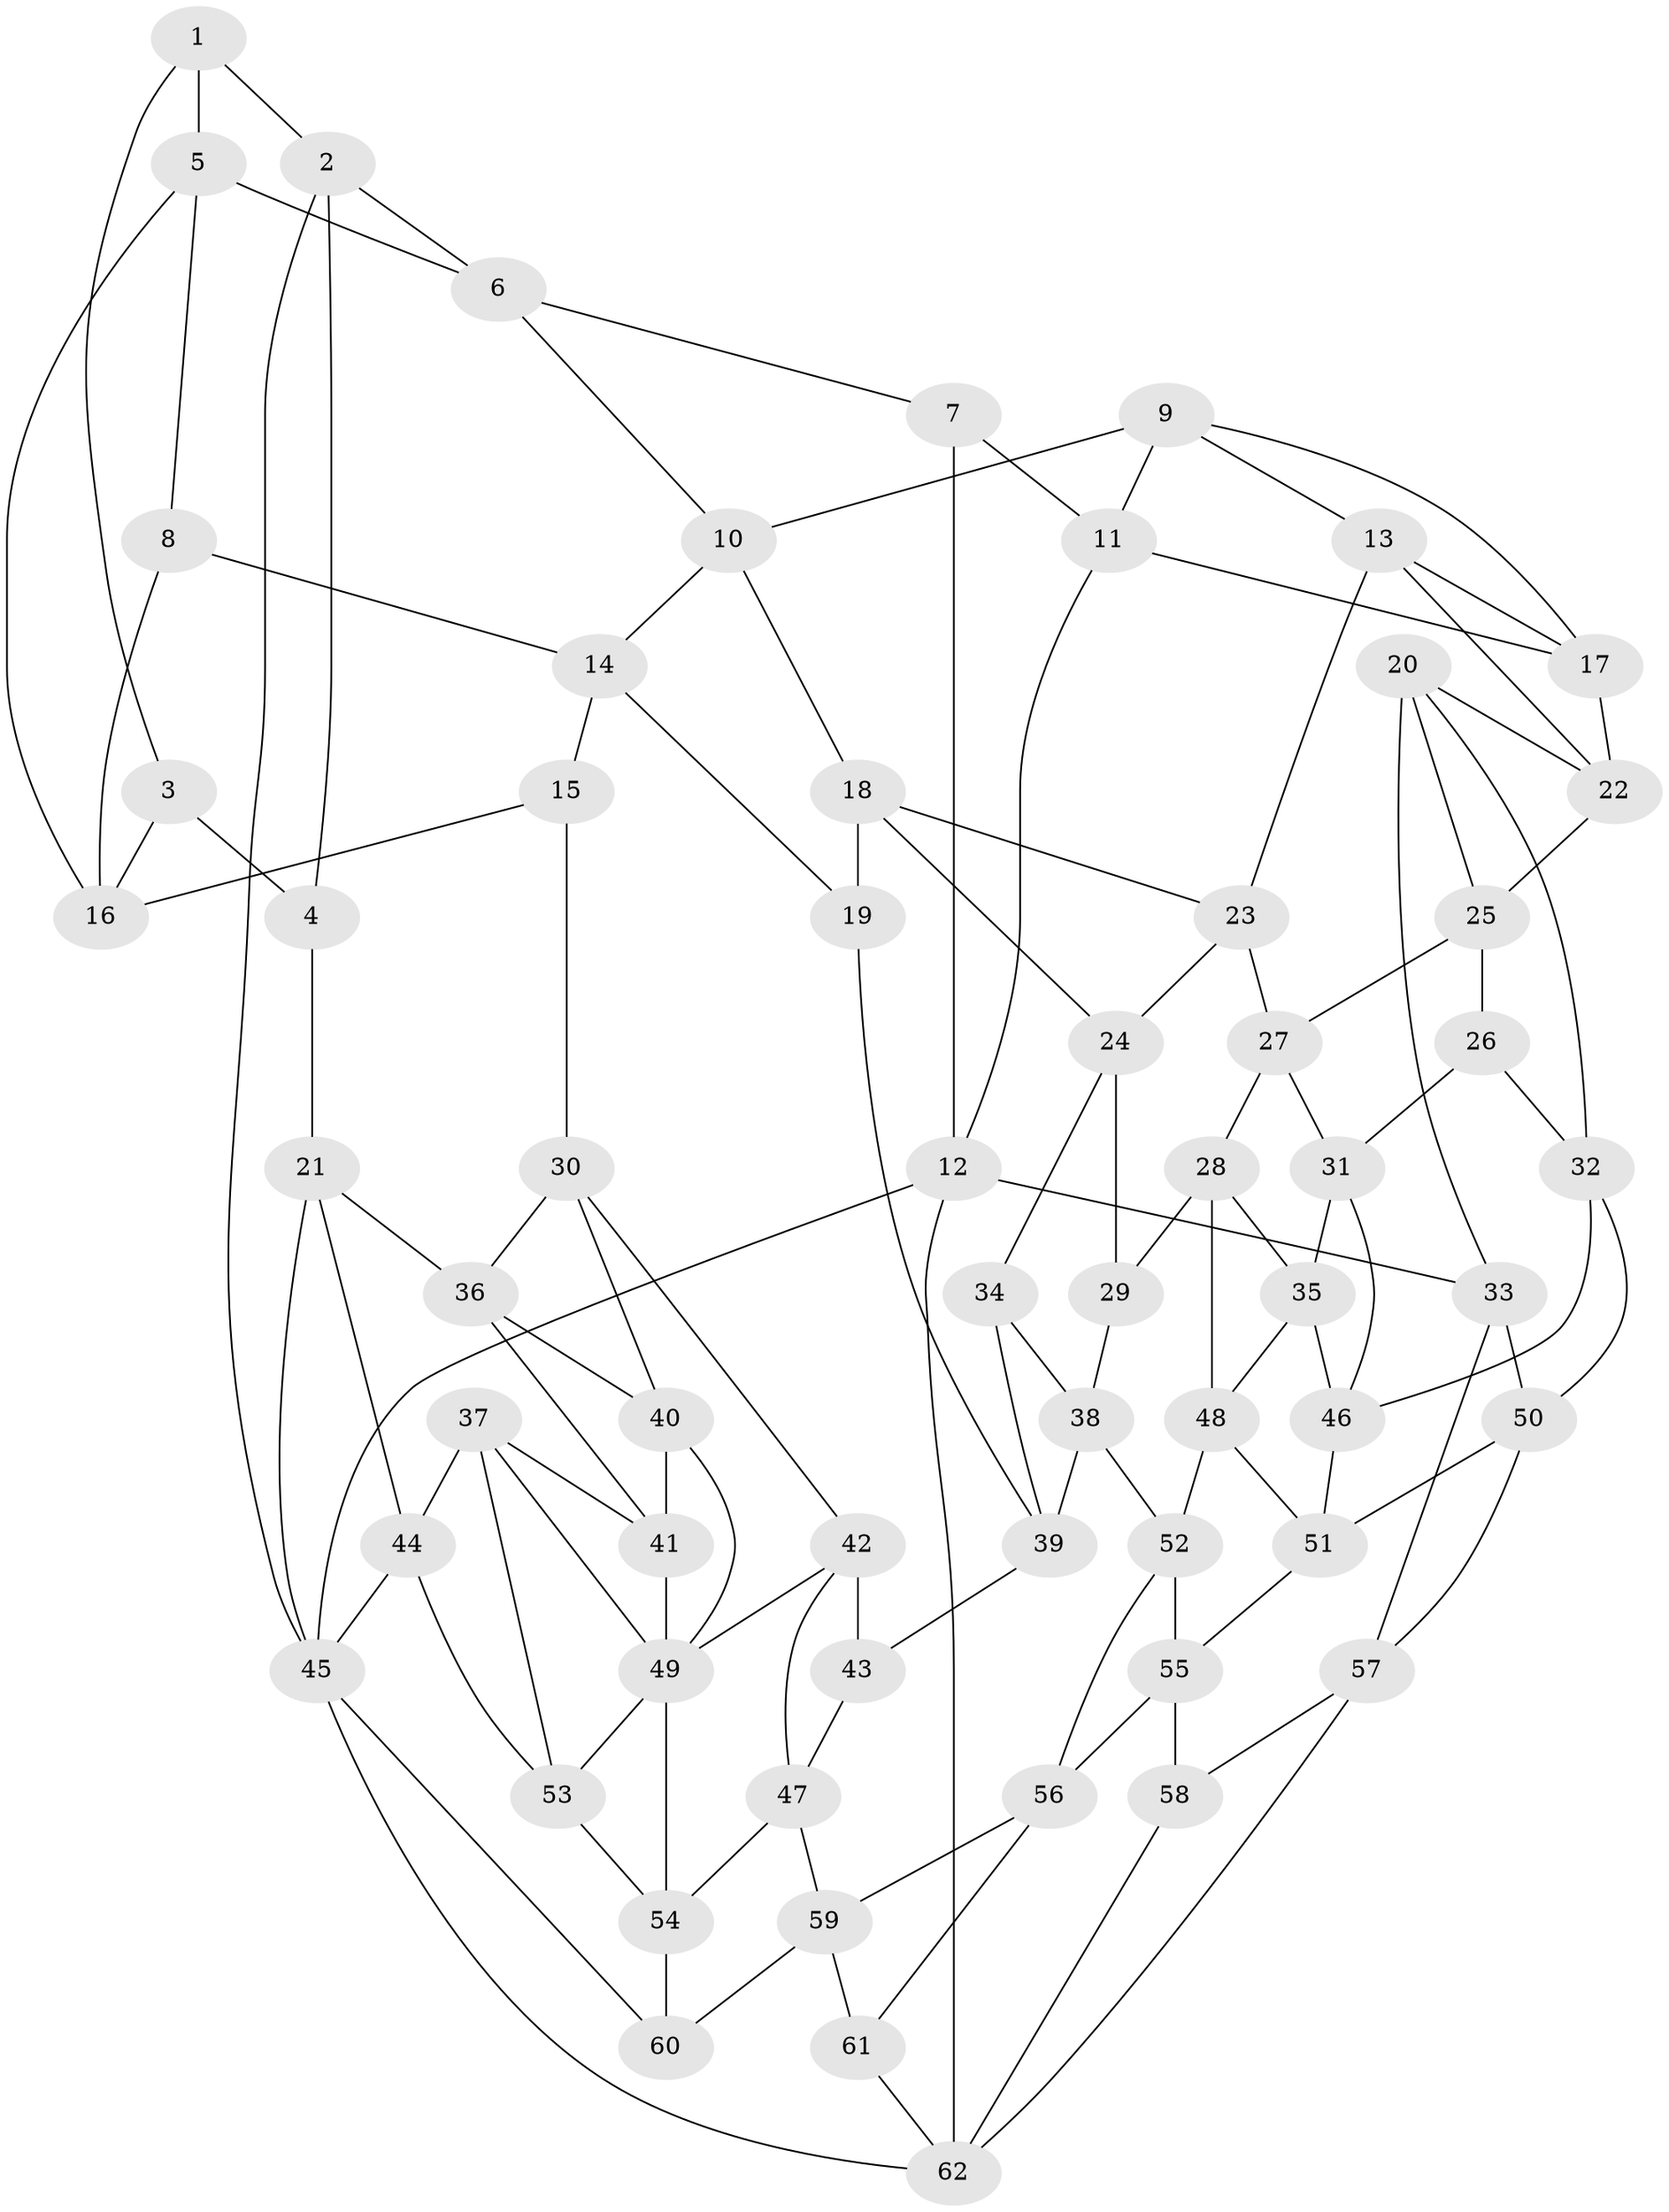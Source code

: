 // original degree distribution, {3: 0.016129032258064516, 4: 0.20161290322580644, 5: 0.5967741935483871, 6: 0.18548387096774194}
// Generated by graph-tools (version 1.1) at 2025/51/03/09/25 03:51:11]
// undirected, 62 vertices, 120 edges
graph export_dot {
graph [start="1"]
  node [color=gray90,style=filled];
  1;
  2;
  3;
  4;
  5;
  6;
  7;
  8;
  9;
  10;
  11;
  12;
  13;
  14;
  15;
  16;
  17;
  18;
  19;
  20;
  21;
  22;
  23;
  24;
  25;
  26;
  27;
  28;
  29;
  30;
  31;
  32;
  33;
  34;
  35;
  36;
  37;
  38;
  39;
  40;
  41;
  42;
  43;
  44;
  45;
  46;
  47;
  48;
  49;
  50;
  51;
  52;
  53;
  54;
  55;
  56;
  57;
  58;
  59;
  60;
  61;
  62;
  1 -- 2 [weight=1.0];
  1 -- 3 [weight=1.0];
  1 -- 5 [weight=1.0];
  2 -- 4 [weight=1.0];
  2 -- 6 [weight=1.0];
  2 -- 45 [weight=1.0];
  3 -- 4 [weight=1.0];
  3 -- 16 [weight=1.0];
  4 -- 21 [weight=1.0];
  5 -- 6 [weight=1.0];
  5 -- 8 [weight=1.0];
  5 -- 16 [weight=1.0];
  6 -- 7 [weight=1.0];
  6 -- 10 [weight=1.0];
  7 -- 11 [weight=1.0];
  7 -- 12 [weight=1.0];
  8 -- 14 [weight=1.0];
  8 -- 16 [weight=1.0];
  9 -- 10 [weight=1.0];
  9 -- 11 [weight=1.0];
  9 -- 13 [weight=1.0];
  9 -- 17 [weight=1.0];
  10 -- 14 [weight=1.0];
  10 -- 18 [weight=1.0];
  11 -- 12 [weight=1.0];
  11 -- 17 [weight=1.0];
  12 -- 33 [weight=1.0];
  12 -- 45 [weight=1.0];
  12 -- 62 [weight=1.0];
  13 -- 17 [weight=1.0];
  13 -- 22 [weight=1.0];
  13 -- 23 [weight=1.0];
  14 -- 15 [weight=1.0];
  14 -- 19 [weight=1.0];
  15 -- 16 [weight=1.0];
  15 -- 30 [weight=1.0];
  17 -- 22 [weight=1.0];
  18 -- 19 [weight=1.0];
  18 -- 23 [weight=1.0];
  18 -- 24 [weight=1.0];
  19 -- 39 [weight=1.0];
  20 -- 22 [weight=1.0];
  20 -- 25 [weight=1.0];
  20 -- 32 [weight=1.0];
  20 -- 33 [weight=1.0];
  21 -- 36 [weight=1.0];
  21 -- 44 [weight=1.0];
  21 -- 45 [weight=1.0];
  22 -- 25 [weight=1.0];
  23 -- 24 [weight=1.0];
  23 -- 27 [weight=1.0];
  24 -- 29 [weight=1.0];
  24 -- 34 [weight=1.0];
  25 -- 26 [weight=1.0];
  25 -- 27 [weight=1.0];
  26 -- 31 [weight=1.0];
  26 -- 32 [weight=1.0];
  27 -- 28 [weight=1.0];
  27 -- 31 [weight=1.0];
  28 -- 29 [weight=1.0];
  28 -- 35 [weight=1.0];
  28 -- 48 [weight=1.0];
  29 -- 38 [weight=1.0];
  30 -- 36 [weight=1.0];
  30 -- 40 [weight=1.0];
  30 -- 42 [weight=1.0];
  31 -- 35 [weight=1.0];
  31 -- 46 [weight=1.0];
  32 -- 46 [weight=1.0];
  32 -- 50 [weight=1.0];
  33 -- 50 [weight=1.0];
  33 -- 57 [weight=1.0];
  34 -- 38 [weight=1.0];
  34 -- 39 [weight=2.0];
  35 -- 46 [weight=1.0];
  35 -- 48 [weight=1.0];
  36 -- 40 [weight=1.0];
  36 -- 41 [weight=1.0];
  37 -- 41 [weight=1.0];
  37 -- 44 [weight=1.0];
  37 -- 49 [weight=1.0];
  37 -- 53 [weight=1.0];
  38 -- 39 [weight=1.0];
  38 -- 52 [weight=1.0];
  39 -- 43 [weight=2.0];
  40 -- 41 [weight=1.0];
  40 -- 49 [weight=1.0];
  41 -- 49 [weight=1.0];
  42 -- 43 [weight=1.0];
  42 -- 47 [weight=1.0];
  42 -- 49 [weight=1.0];
  43 -- 47 [weight=1.0];
  44 -- 45 [weight=1.0];
  44 -- 53 [weight=1.0];
  45 -- 60 [weight=1.0];
  45 -- 62 [weight=1.0];
  46 -- 51 [weight=1.0];
  47 -- 54 [weight=1.0];
  47 -- 59 [weight=1.0];
  48 -- 51 [weight=1.0];
  48 -- 52 [weight=1.0];
  49 -- 53 [weight=1.0];
  49 -- 54 [weight=1.0];
  50 -- 51 [weight=1.0];
  50 -- 57 [weight=1.0];
  51 -- 55 [weight=1.0];
  52 -- 55 [weight=1.0];
  52 -- 56 [weight=1.0];
  53 -- 54 [weight=1.0];
  54 -- 60 [weight=1.0];
  55 -- 56 [weight=1.0];
  55 -- 58 [weight=1.0];
  56 -- 59 [weight=1.0];
  56 -- 61 [weight=1.0];
  57 -- 58 [weight=1.0];
  57 -- 62 [weight=1.0];
  58 -- 62 [weight=1.0];
  59 -- 60 [weight=1.0];
  59 -- 61 [weight=1.0];
  61 -- 62 [weight=1.0];
}
